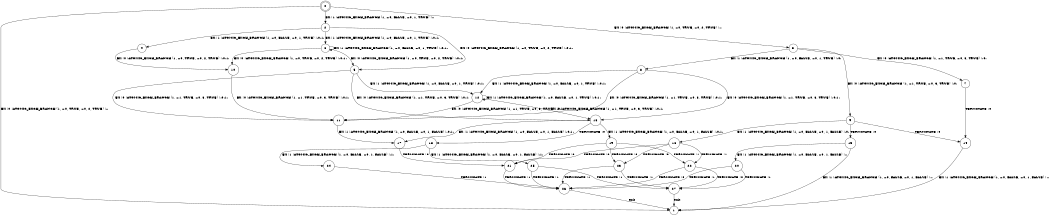 digraph BCG {
size = "7, 10.5";
center = TRUE;
node [shape = circle];
0 [peripheries = 2];
0 -> 1 [label = "EX !0 !ATOMIC_EXCH_BRANCH (1, +0, TRUE, +0, 2, TRUE) !::"];
0 -> 2 [label = "EX !1 !ATOMIC_EXCH_BRANCH (1, +0, FALSE, +0, 1, TRUE) !::"];
0 -> 3 [label = "EX !0 !ATOMIC_EXCH_BRANCH (1, +0, TRUE, +0, 2, TRUE) !::"];
2 -> 4 [label = "EX !1 !ATOMIC_EXCH_BRANCH (1, +0, FALSE, +0, 1, TRUE) !:0:1:"];
2 -> 5 [label = "EX !0 !ATOMIC_EXCH_BRANCH (1, +0, TRUE, +0, 2, TRUE) !:0:1:"];
2 -> 6 [label = "EX !1 !ATOMIC_EXCH_BRANCH (1, +0, FALSE, +0, 1, TRUE) !:0:1:"];
3 -> 7 [label = "EX !0 !ATOMIC_EXCH_BRANCH (1, +1, TRUE, +0, 3, TRUE) !:0:"];
3 -> 8 [label = "EX !1 !ATOMIC_EXCH_BRANCH (1, +0, FALSE, +0, 1, TRUE) !:0:"];
3 -> 9 [label = "EX !0 !ATOMIC_EXCH_BRANCH (1, +1, TRUE, +0, 3, TRUE) !:0:"];
4 -> 10 [label = "EX !0 !ATOMIC_EXCH_BRANCH (1, +0, TRUE, +0, 2, TRUE) !:0:1:"];
5 -> 11 [label = "EX !0 !ATOMIC_EXCH_BRANCH (1, +1, TRUE, +0, 3, TRUE) !:0:1:"];
5 -> 12 [label = "EX !1 !ATOMIC_EXCH_BRANCH (1, +0, FALSE, +0, 1, TRUE) !:0:1:"];
5 -> 13 [label = "EX !0 !ATOMIC_EXCH_BRANCH (1, +1, TRUE, +0, 3, TRUE) !:0:1:"];
6 -> 10 [label = "EX !0 !ATOMIC_EXCH_BRANCH (1, +0, TRUE, +0, 2, TRUE) !:0:1:"];
6 -> 5 [label = "EX !0 !ATOMIC_EXCH_BRANCH (1, +0, TRUE, +0, 2, TRUE) !:0:1:"];
6 -> 6 [label = "EX !1 !ATOMIC_EXCH_BRANCH (1, +0, FALSE, +0, 1, TRUE) !:0:1:"];
7 -> 14 [label = "TERMINATE !0"];
8 -> 11 [label = "EX !0 !ATOMIC_EXCH_BRANCH (1, +1, TRUE, +0, 3, TRUE) !:0:1:"];
8 -> 12 [label = "EX !1 !ATOMIC_EXCH_BRANCH (1, +0, FALSE, +0, 1, TRUE) !:0:1:"];
8 -> 13 [label = "EX !0 !ATOMIC_EXCH_BRANCH (1, +1, TRUE, +0, 3, TRUE) !:0:1:"];
9 -> 14 [label = "TERMINATE !0"];
9 -> 15 [label = "TERMINATE !0"];
9 -> 16 [label = "EX !1 !ATOMIC_EXCH_BRANCH (1, +0, FALSE, +0, 1, FALSE) !:0:"];
10 -> 11 [label = "EX !0 !ATOMIC_EXCH_BRANCH (1, +1, TRUE, +0, 3, TRUE) !:0:1:"];
11 -> 17 [label = "EX !1 !ATOMIC_EXCH_BRANCH (1, +0, FALSE, +0, 1, FALSE) !:0:1:"];
12 -> 11 [label = "EX !0 !ATOMIC_EXCH_BRANCH (1, +1, TRUE, +0, 3, TRUE) !:0:1:"];
12 -> 12 [label = "EX !1 !ATOMIC_EXCH_BRANCH (1, +0, FALSE, +0, 1, TRUE) !:0:1:"];
12 -> 13 [label = "EX !0 !ATOMIC_EXCH_BRANCH (1, +1, TRUE, +0, 3, TRUE) !:0:1:"];
13 -> 17 [label = "EX !1 !ATOMIC_EXCH_BRANCH (1, +0, FALSE, +0, 1, FALSE) !:0:1:"];
13 -> 18 [label = "TERMINATE !0"];
13 -> 19 [label = "EX !1 !ATOMIC_EXCH_BRANCH (1, +0, FALSE, +0, 1, FALSE) !:0:1:"];
14 -> 1 [label = "EX !1 !ATOMIC_EXCH_BRANCH (1, +0, FALSE, +0, 1, FALSE) !::"];
15 -> 1 [label = "EX !1 !ATOMIC_EXCH_BRANCH (1, +0, FALSE, +0, 1, FALSE) !::"];
15 -> 20 [label = "EX !1 !ATOMIC_EXCH_BRANCH (1, +0, FALSE, +0, 1, FALSE) !::"];
16 -> 21 [label = "TERMINATE !0"];
16 -> 22 [label = "TERMINATE !1"];
16 -> 23 [label = "TERMINATE !0"];
17 -> 21 [label = "TERMINATE !0"];
18 -> 24 [label = "EX !1 !ATOMIC_EXCH_BRANCH (1, +0, FALSE, +0, 1, FALSE) !:1:"];
18 -> 25 [label = "EX !1 !ATOMIC_EXCH_BRANCH (1, +0, FALSE, +0, 1, FALSE) !:1:"];
19 -> 21 [label = "TERMINATE !0"];
19 -> 22 [label = "TERMINATE !1"];
19 -> 23 [label = "TERMINATE !0"];
20 -> 26 [label = "TERMINATE !1"];
20 -> 27 [label = "TERMINATE !1"];
21 -> 26 [label = "TERMINATE !1"];
22 -> 26 [label = "TERMINATE !0"];
22 -> 27 [label = "TERMINATE !0"];
23 -> 26 [label = "TERMINATE !1"];
23 -> 27 [label = "TERMINATE !1"];
24 -> 26 [label = "TERMINATE !1"];
25 -> 26 [label = "TERMINATE !1"];
25 -> 27 [label = "TERMINATE !1"];
26 -> 1 [label = "exit"];
27 -> 1 [label = "exit"];
}
